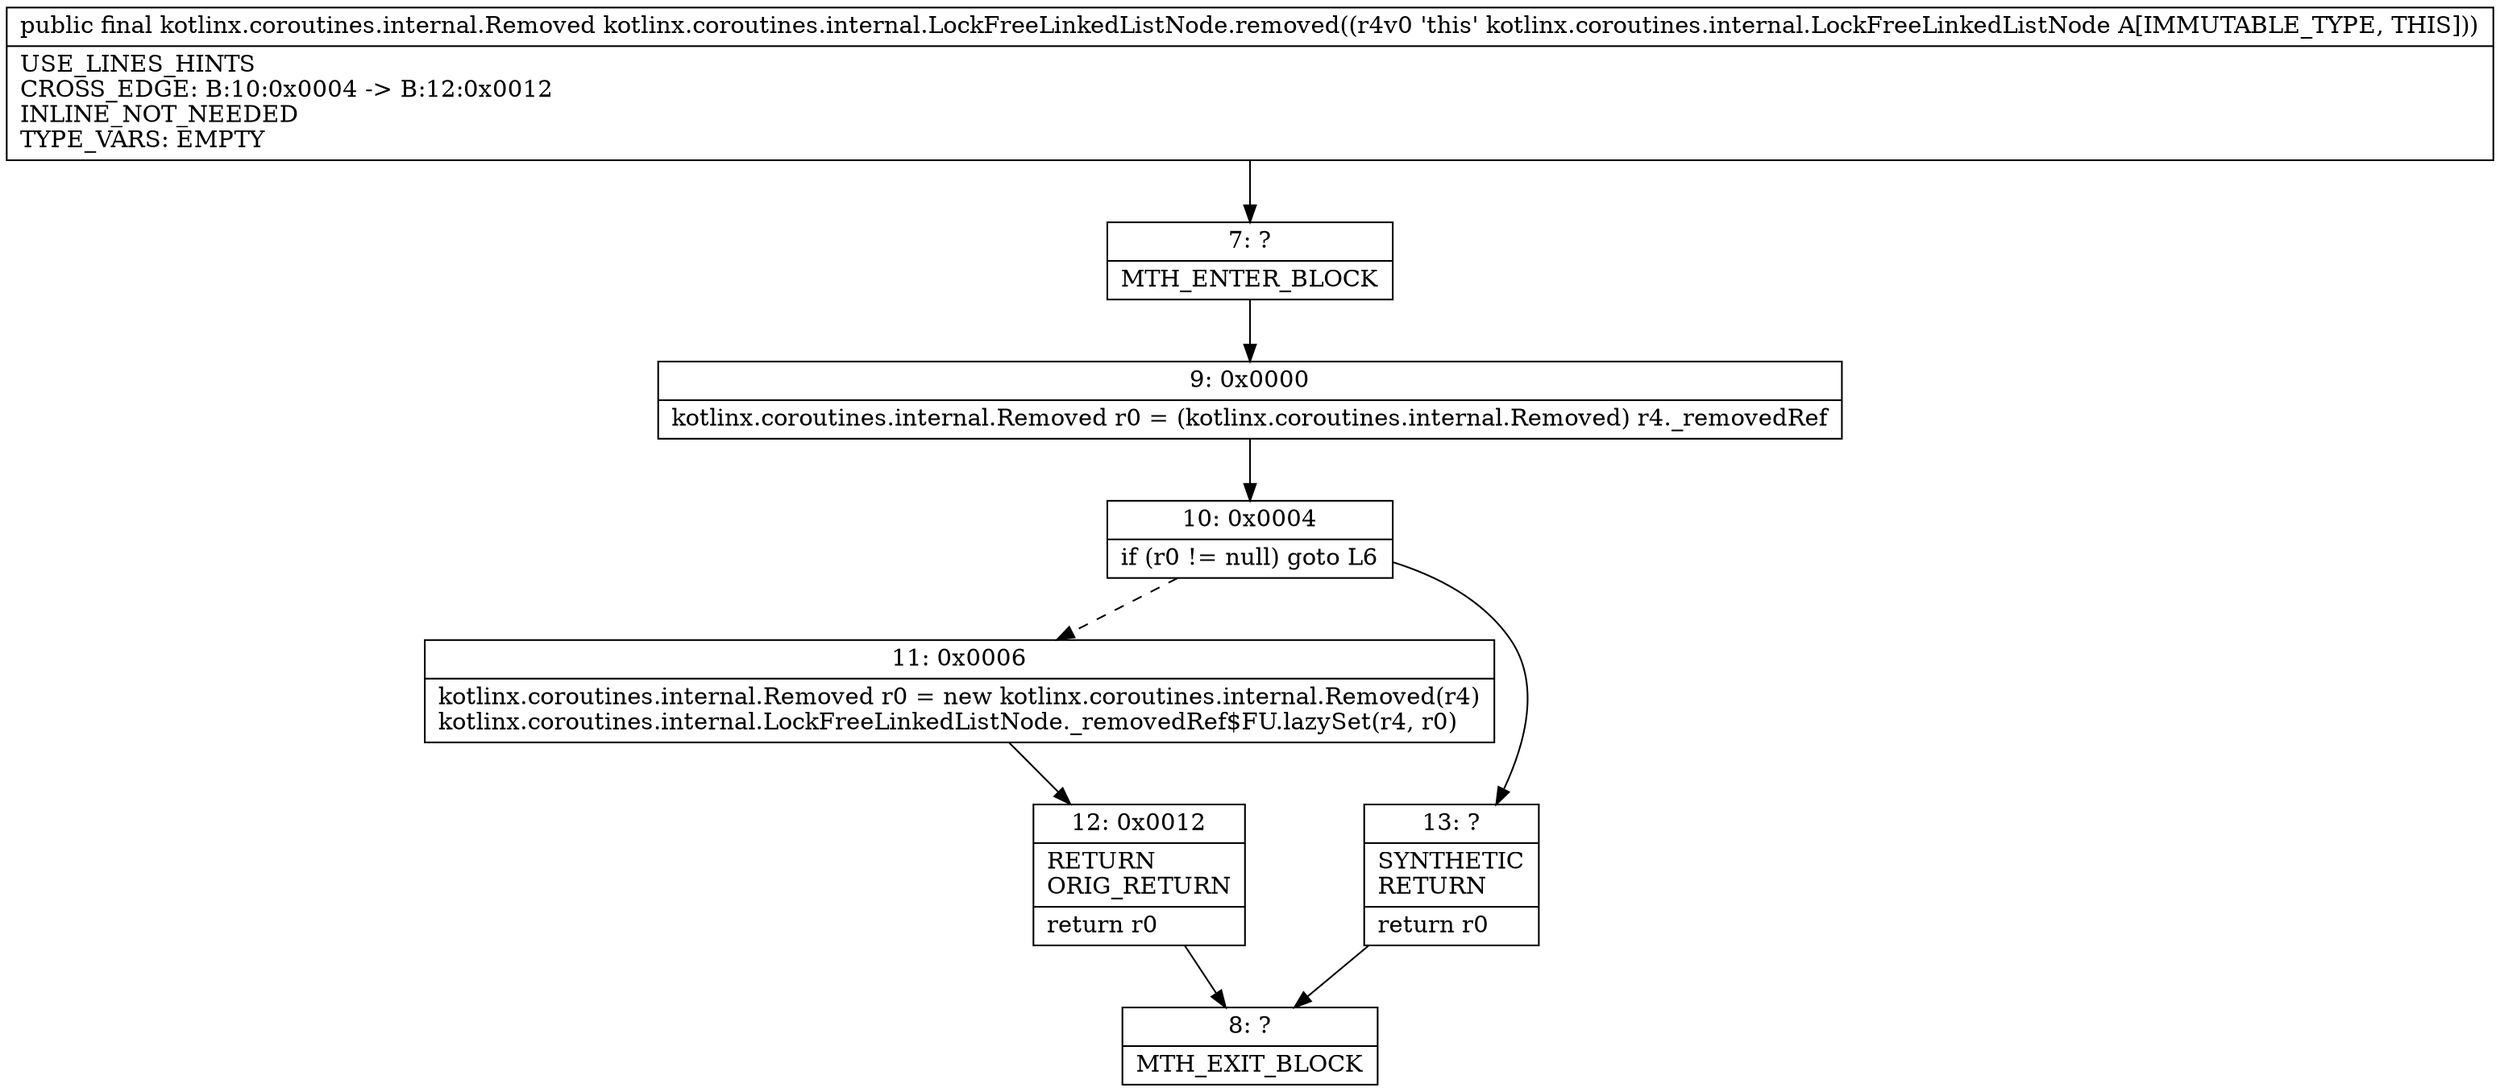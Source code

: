 digraph "CFG forkotlinx.coroutines.internal.LockFreeLinkedListNode.removed()Lkotlinx\/coroutines\/internal\/Removed;" {
Node_7 [shape=record,label="{7\:\ ?|MTH_ENTER_BLOCK\l}"];
Node_9 [shape=record,label="{9\:\ 0x0000|kotlinx.coroutines.internal.Removed r0 = (kotlinx.coroutines.internal.Removed) r4._removedRef\l}"];
Node_10 [shape=record,label="{10\:\ 0x0004|if (r0 != null) goto L6\l}"];
Node_11 [shape=record,label="{11\:\ 0x0006|kotlinx.coroutines.internal.Removed r0 = new kotlinx.coroutines.internal.Removed(r4)\lkotlinx.coroutines.internal.LockFreeLinkedListNode._removedRef$FU.lazySet(r4, r0)\l}"];
Node_12 [shape=record,label="{12\:\ 0x0012|RETURN\lORIG_RETURN\l|return r0\l}"];
Node_8 [shape=record,label="{8\:\ ?|MTH_EXIT_BLOCK\l}"];
Node_13 [shape=record,label="{13\:\ ?|SYNTHETIC\lRETURN\l|return r0\l}"];
MethodNode[shape=record,label="{public final kotlinx.coroutines.internal.Removed kotlinx.coroutines.internal.LockFreeLinkedListNode.removed((r4v0 'this' kotlinx.coroutines.internal.LockFreeLinkedListNode A[IMMUTABLE_TYPE, THIS]))  | USE_LINES_HINTS\lCROSS_EDGE: B:10:0x0004 \-\> B:12:0x0012\lINLINE_NOT_NEEDED\lTYPE_VARS: EMPTY\l}"];
MethodNode -> Node_7;Node_7 -> Node_9;
Node_9 -> Node_10;
Node_10 -> Node_11[style=dashed];
Node_10 -> Node_13;
Node_11 -> Node_12;
Node_12 -> Node_8;
Node_13 -> Node_8;
}

